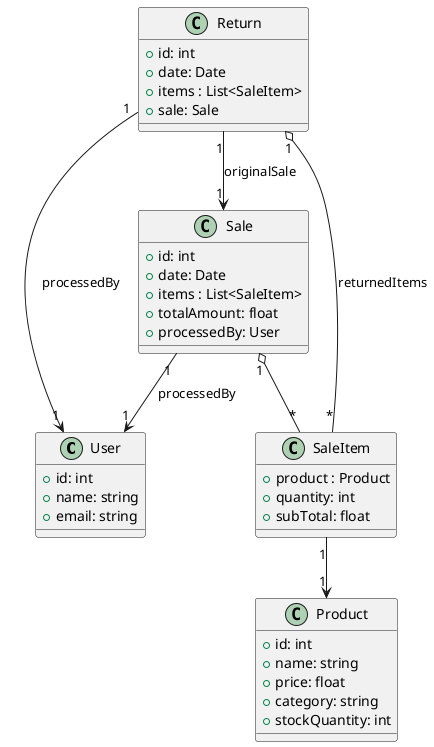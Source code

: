 @startuml

class User {
  +id: int
  +name: string
  +email: string
}

class Sale {
  +id: int
  +date: Date
  +items : List<SaleItem>
  +totalAmount: float
  +processedBy: User
}

class Product {
  +id: int
  +name: string
  +price: float
  +category: string
  +stockQuantity: int
}

class SaleItem {
  +product : Product
  +quantity: int
  +subTotal: float
}

class Return {
  +id: int
  +date: Date
  +items : List<SaleItem>
  +sale: Sale
}

Sale "1" o-- "*" SaleItem
SaleItem "1" --> "1" Product
Sale "1" --> "1" User : processedBy

Return "1" --> "1" Sale : originalSale
Return "1" o-- "*" SaleItem : returnedItems
Return "1" --> "1" User : processedBy

@enduml

